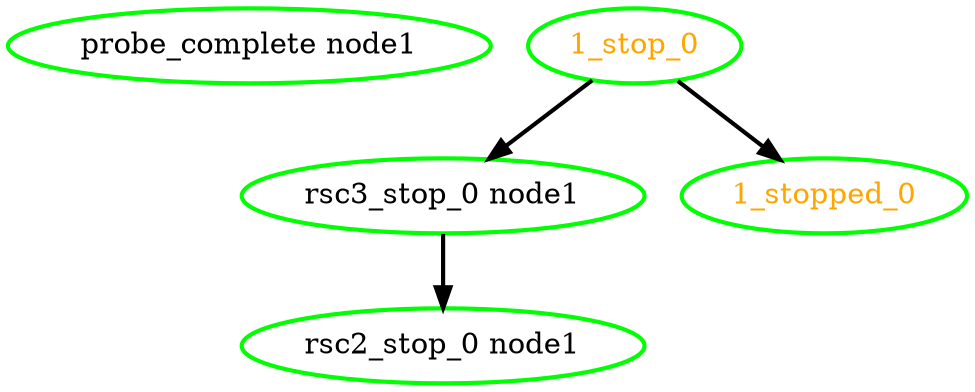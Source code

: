digraph "g" {
	size = "30,30"
"probe_complete node1" [ style=bold color="green" fontcolor="black" ]
"rsc3_stop_0 node1" [ style=bold color="green" fontcolor="black" ]
"rsc2_stop_0 node1" [ style=bold color="green" fontcolor="black" ]
"1_stop_0" [ style=bold color="green" fontcolor="orange" ]
"1_stopped_0" [ style=bold color="green" fontcolor="orange" ]
"1_stop_0" -> "rsc3_stop_0 node1" [ style = bold]
"rsc3_stop_0 node1" -> "rsc2_stop_0 node1" [ style = bold]
"1_stop_0" -> "1_stopped_0" [ style = bold]
}
